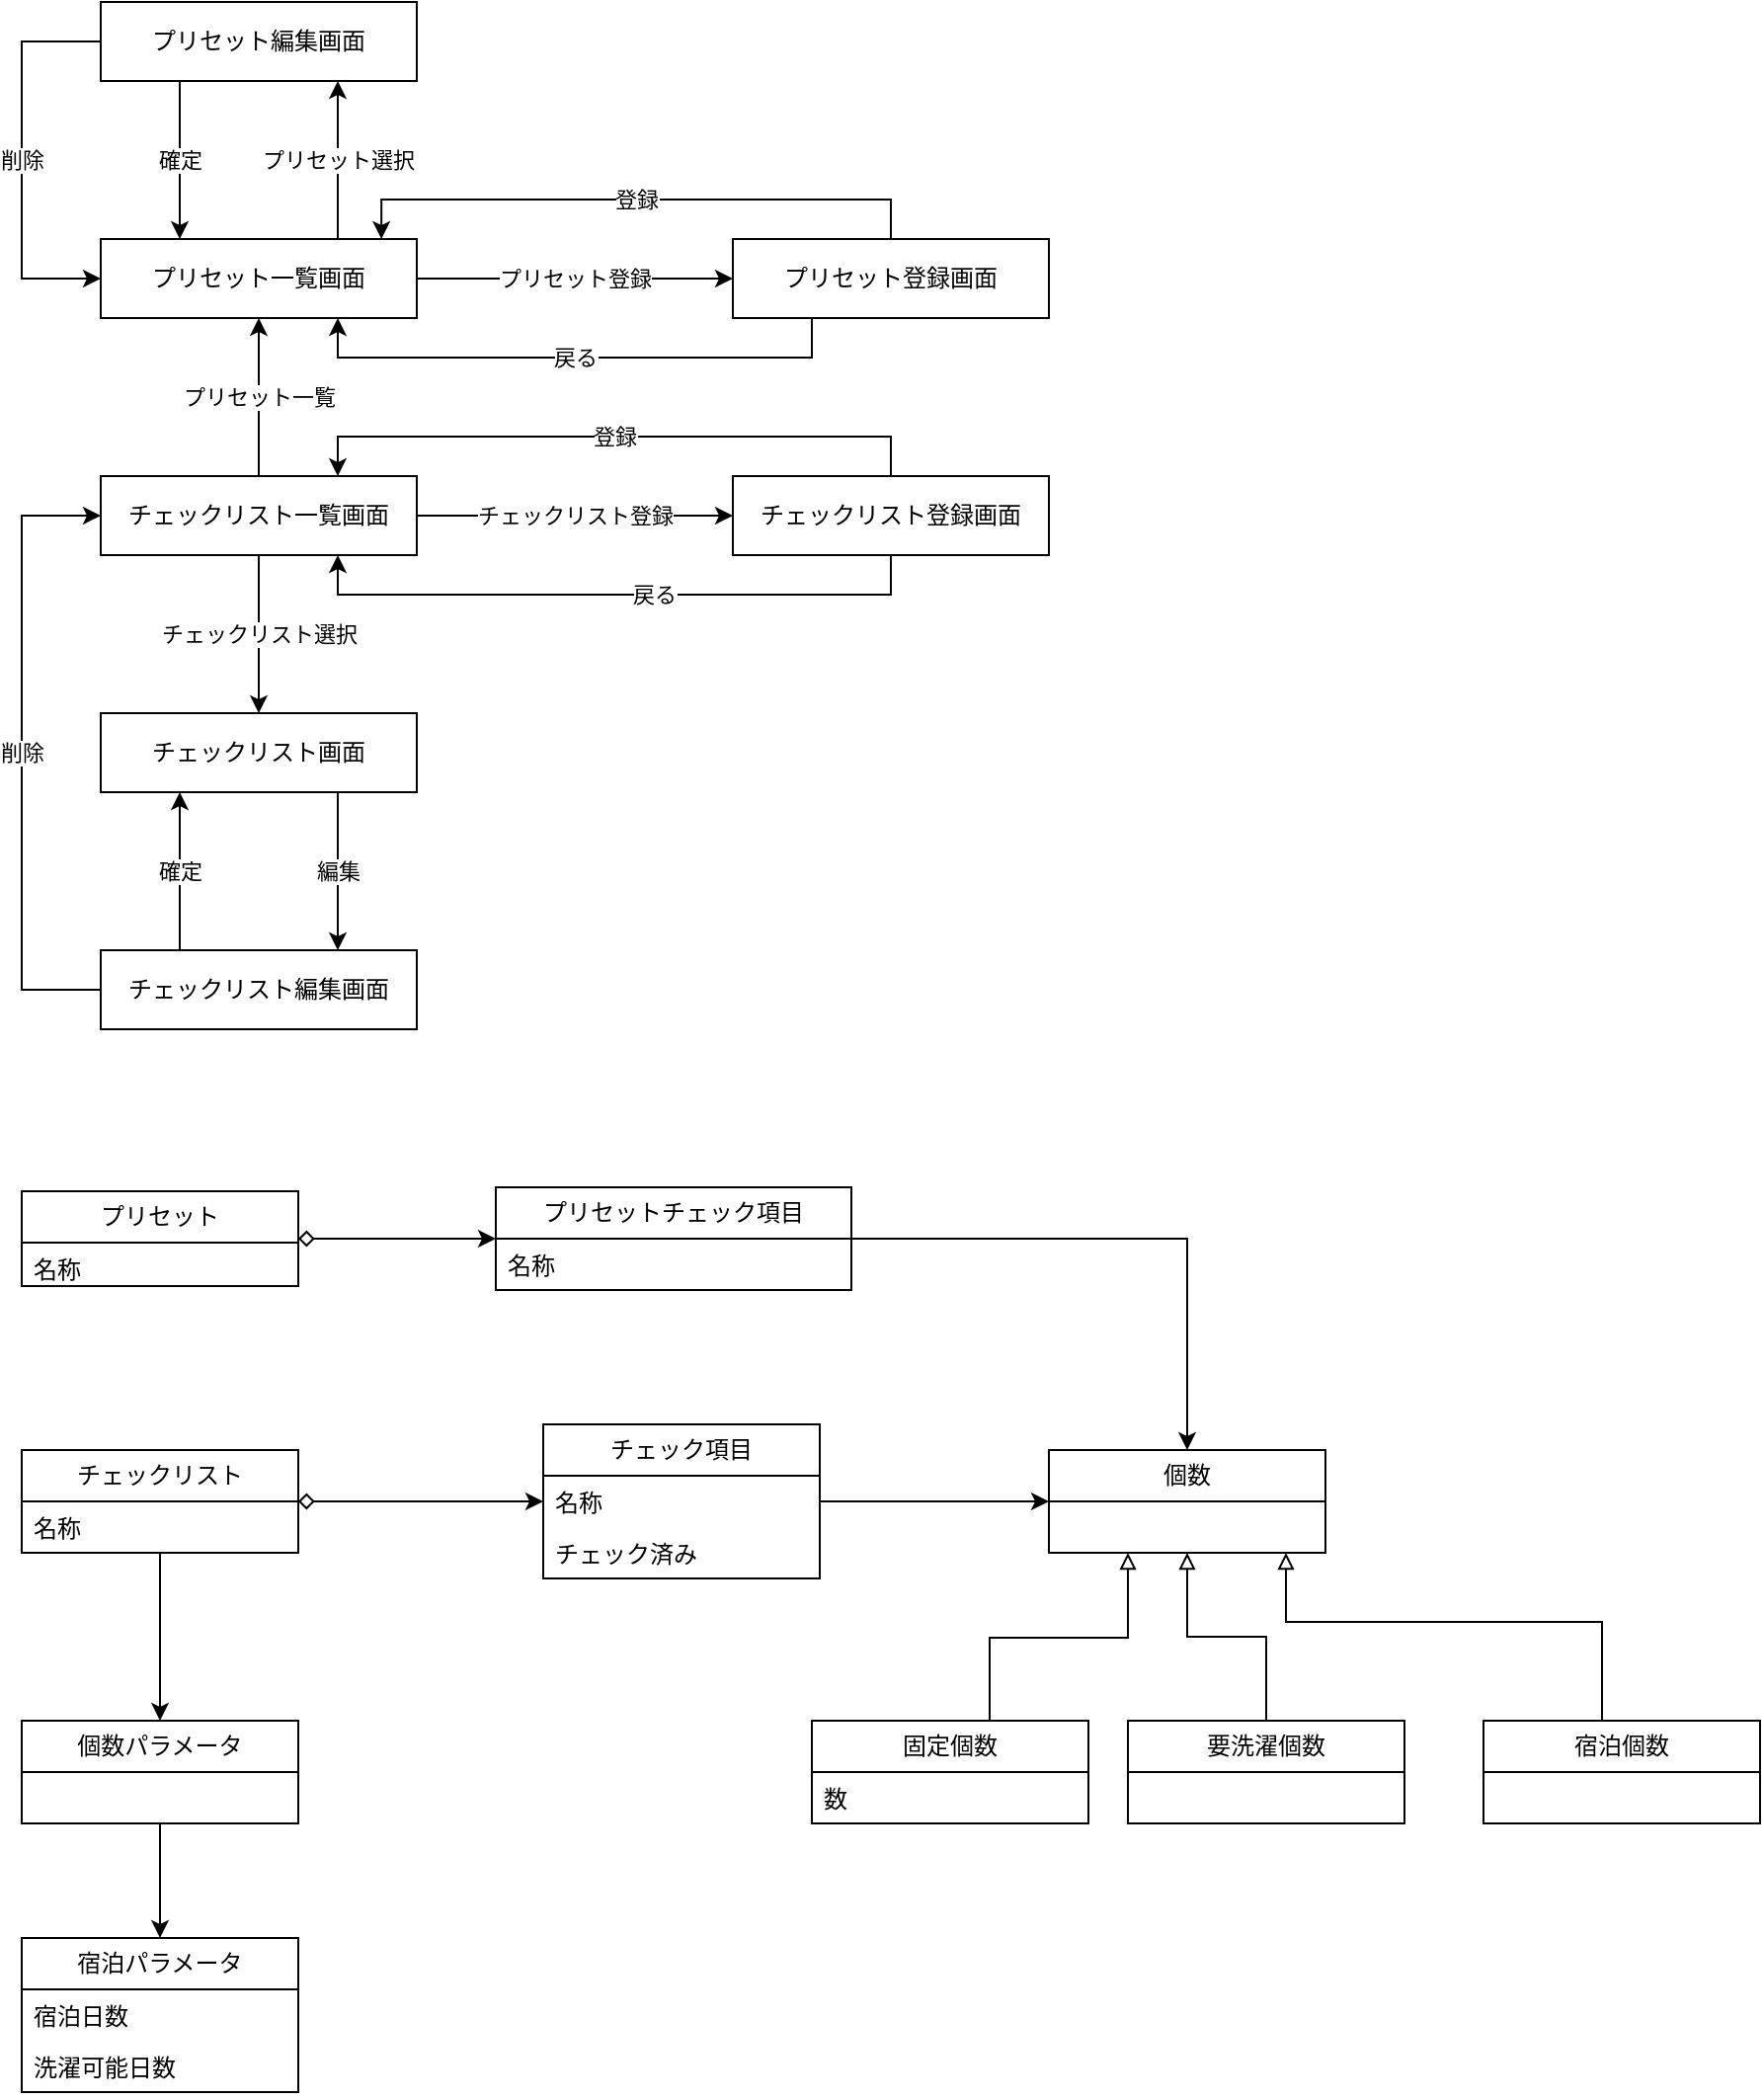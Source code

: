 <mxfile version="24.7.5">
  <diagram name="ページ1" id="VfS0QVDBZoZt-aGweJPN">
    <mxGraphModel dx="1674" dy="884" grid="1" gridSize="10" guides="1" tooltips="1" connect="1" arrows="1" fold="1" page="1" pageScale="1" pageWidth="827" pageHeight="1169" math="0" shadow="0">
      <root>
        <mxCell id="0" />
        <mxCell id="1" parent="0" />
        <mxCell id="1aMSceZ04ngQwmh2lVxP-3" value="チェックリスト登録" style="edgeStyle=orthogonalEdgeStyle;rounded=0;orthogonalLoop=1;jettySize=auto;html=1;" parent="1" source="1aMSceZ04ngQwmh2lVxP-1" target="1aMSceZ04ngQwmh2lVxP-2" edge="1">
          <mxGeometry relative="1" as="geometry" />
        </mxCell>
        <mxCell id="1aMSceZ04ngQwmh2lVxP-5" value="チェックリスト選択" style="edgeStyle=orthogonalEdgeStyle;rounded=0;orthogonalLoop=1;jettySize=auto;html=1;entryX=0.5;entryY=0;entryDx=0;entryDy=0;" parent="1" source="1aMSceZ04ngQwmh2lVxP-1" target="1aMSceZ04ngQwmh2lVxP-4" edge="1">
          <mxGeometry relative="1" as="geometry" />
        </mxCell>
        <mxCell id="1aMSceZ04ngQwmh2lVxP-12" value="プリセット一覧" style="edgeStyle=orthogonalEdgeStyle;rounded=0;orthogonalLoop=1;jettySize=auto;html=1;entryX=0.5;entryY=1;entryDx=0;entryDy=0;" parent="1" source="1aMSceZ04ngQwmh2lVxP-1" target="1aMSceZ04ngQwmh2lVxP-11" edge="1">
          <mxGeometry relative="1" as="geometry" />
        </mxCell>
        <mxCell id="1aMSceZ04ngQwmh2lVxP-1" value="チェックリスト一覧画面" style="rounded=0;whiteSpace=wrap;html=1;" parent="1" vertex="1">
          <mxGeometry x="120" y="280" width="160" height="40" as="geometry" />
        </mxCell>
        <mxCell id="1aMSceZ04ngQwmh2lVxP-16" value="戻る" style="edgeStyle=orthogonalEdgeStyle;rounded=0;orthogonalLoop=1;jettySize=auto;html=1;entryX=0.75;entryY=1;entryDx=0;entryDy=0;exitX=0.25;exitY=1;exitDx=0;exitDy=0;" parent="1" source="1aMSceZ04ngQwmh2lVxP-2" target="1aMSceZ04ngQwmh2lVxP-1" edge="1">
          <mxGeometry relative="1" as="geometry">
            <Array as="points">
              <mxPoint x="520" y="320" />
              <mxPoint x="520" y="340" />
              <mxPoint x="240" y="340" />
            </Array>
          </mxGeometry>
        </mxCell>
        <mxCell id="1aMSceZ04ngQwmh2lVxP-2" value="チェックリスト登録画面" style="rounded=0;whiteSpace=wrap;html=1;" parent="1" vertex="1">
          <mxGeometry x="440" y="280" width="160" height="40" as="geometry" />
        </mxCell>
        <mxCell id="1aMSceZ04ngQwmh2lVxP-6" value="削除" style="edgeStyle=orthogonalEdgeStyle;rounded=0;orthogonalLoop=1;jettySize=auto;html=1;entryX=0;entryY=0.5;entryDx=0;entryDy=0;exitX=0;exitY=0.5;exitDx=0;exitDy=0;" parent="1" source="1aMSceZ04ngQwmh2lVxP-8" target="1aMSceZ04ngQwmh2lVxP-1" edge="1">
          <mxGeometry relative="1" as="geometry">
            <Array as="points">
              <mxPoint x="80" y="540" />
              <mxPoint x="80" y="300" />
            </Array>
          </mxGeometry>
        </mxCell>
        <mxCell id="1aMSceZ04ngQwmh2lVxP-9" value="編集" style="edgeStyle=orthogonalEdgeStyle;rounded=0;orthogonalLoop=1;jettySize=auto;html=1;entryX=0.75;entryY=0;entryDx=0;entryDy=0;exitX=0.75;exitY=1;exitDx=0;exitDy=0;" parent="1" source="1aMSceZ04ngQwmh2lVxP-4" target="1aMSceZ04ngQwmh2lVxP-8" edge="1">
          <mxGeometry relative="1" as="geometry">
            <Array as="points" />
          </mxGeometry>
        </mxCell>
        <mxCell id="1aMSceZ04ngQwmh2lVxP-4" value="チェックリスト画面" style="rounded=0;whiteSpace=wrap;html=1;" parent="1" vertex="1">
          <mxGeometry x="120" y="400" width="160" height="40" as="geometry" />
        </mxCell>
        <mxCell id="1aMSceZ04ngQwmh2lVxP-10" value="確定" style="edgeStyle=orthogonalEdgeStyle;rounded=0;orthogonalLoop=1;jettySize=auto;html=1;entryX=0.25;entryY=1;entryDx=0;entryDy=0;exitX=0.25;exitY=0;exitDx=0;exitDy=0;" parent="1" source="1aMSceZ04ngQwmh2lVxP-8" target="1aMSceZ04ngQwmh2lVxP-4" edge="1">
          <mxGeometry relative="1" as="geometry">
            <mxPoint x="200" y="510" as="targetPoint" />
          </mxGeometry>
        </mxCell>
        <mxCell id="1aMSceZ04ngQwmh2lVxP-8" value="チェックリスト編集画面" style="rounded=0;whiteSpace=wrap;html=1;" parent="1" vertex="1">
          <mxGeometry x="120" y="520" width="160" height="40" as="geometry" />
        </mxCell>
        <mxCell id="1aMSceZ04ngQwmh2lVxP-14" value="プリセット登録" style="edgeStyle=orthogonalEdgeStyle;rounded=0;orthogonalLoop=1;jettySize=auto;html=1;entryX=0;entryY=0.5;entryDx=0;entryDy=0;" parent="1" source="1aMSceZ04ngQwmh2lVxP-11" target="1aMSceZ04ngQwmh2lVxP-13" edge="1">
          <mxGeometry relative="1" as="geometry" />
        </mxCell>
        <mxCell id="1aMSceZ04ngQwmh2lVxP-20" value="プリセット選択" style="edgeStyle=orthogonalEdgeStyle;rounded=0;orthogonalLoop=1;jettySize=auto;html=1;entryX=0.75;entryY=1;entryDx=0;entryDy=0;exitX=0.75;exitY=0;exitDx=0;exitDy=0;" parent="1" source="1aMSceZ04ngQwmh2lVxP-11" target="1aMSceZ04ngQwmh2lVxP-19" edge="1">
          <mxGeometry relative="1" as="geometry">
            <Array as="points" />
          </mxGeometry>
        </mxCell>
        <mxCell id="1aMSceZ04ngQwmh2lVxP-11" value="プリセット一覧画面" style="rounded=0;whiteSpace=wrap;html=1;" parent="1" vertex="1">
          <mxGeometry x="120" y="160" width="160" height="40" as="geometry" />
        </mxCell>
        <mxCell id="1aMSceZ04ngQwmh2lVxP-18" value="戻る" style="edgeStyle=orthogonalEdgeStyle;rounded=0;orthogonalLoop=1;jettySize=auto;html=1;entryX=0.75;entryY=1;entryDx=0;entryDy=0;exitX=0.25;exitY=1;exitDx=0;exitDy=0;" parent="1" source="1aMSceZ04ngQwmh2lVxP-13" target="1aMSceZ04ngQwmh2lVxP-11" edge="1">
          <mxGeometry relative="1" as="geometry" />
        </mxCell>
        <mxCell id="1aMSceZ04ngQwmh2lVxP-13" value="プリセット登録画面" style="rounded=0;whiteSpace=wrap;html=1;" parent="1" vertex="1">
          <mxGeometry x="440" y="160" width="160" height="40" as="geometry" />
        </mxCell>
        <mxCell id="1aMSceZ04ngQwmh2lVxP-15" value="登録" style="edgeStyle=orthogonalEdgeStyle;rounded=0;orthogonalLoop=1;jettySize=auto;html=1;entryX=0.75;entryY=0;entryDx=0;entryDy=0;" parent="1" source="1aMSceZ04ngQwmh2lVxP-2" target="1aMSceZ04ngQwmh2lVxP-1" edge="1">
          <mxGeometry relative="1" as="geometry">
            <Array as="points">
              <mxPoint x="520" y="260" />
              <mxPoint x="240" y="260" />
            </Array>
          </mxGeometry>
        </mxCell>
        <mxCell id="1aMSceZ04ngQwmh2lVxP-17" value="登録" style="edgeStyle=orthogonalEdgeStyle;rounded=0;orthogonalLoop=1;jettySize=auto;html=1;entryX=0.888;entryY=0;entryDx=0;entryDy=0;entryPerimeter=0;" parent="1" source="1aMSceZ04ngQwmh2lVxP-13" target="1aMSceZ04ngQwmh2lVxP-11" edge="1">
          <mxGeometry relative="1" as="geometry">
            <Array as="points">
              <mxPoint x="520" y="140" />
              <mxPoint x="262" y="140" />
            </Array>
          </mxGeometry>
        </mxCell>
        <mxCell id="1aMSceZ04ngQwmh2lVxP-21" value="確定" style="edgeStyle=orthogonalEdgeStyle;rounded=0;orthogonalLoop=1;jettySize=auto;html=1;entryX=0.25;entryY=0;entryDx=0;entryDy=0;exitX=0.25;exitY=1;exitDx=0;exitDy=0;" parent="1" source="1aMSceZ04ngQwmh2lVxP-19" target="1aMSceZ04ngQwmh2lVxP-11" edge="1">
          <mxGeometry relative="1" as="geometry" />
        </mxCell>
        <mxCell id="1aMSceZ04ngQwmh2lVxP-22" value="削除" style="edgeStyle=orthogonalEdgeStyle;rounded=0;orthogonalLoop=1;jettySize=auto;html=1;entryX=0;entryY=0.5;entryDx=0;entryDy=0;" parent="1" source="1aMSceZ04ngQwmh2lVxP-19" target="1aMSceZ04ngQwmh2lVxP-11" edge="1">
          <mxGeometry relative="1" as="geometry">
            <Array as="points">
              <mxPoint x="80" y="60" />
              <mxPoint x="80" y="180" />
            </Array>
          </mxGeometry>
        </mxCell>
        <mxCell id="1aMSceZ04ngQwmh2lVxP-19" value="プリセット編集画面" style="rounded=0;whiteSpace=wrap;html=1;" parent="1" vertex="1">
          <mxGeometry x="120" y="40" width="160" height="40" as="geometry" />
        </mxCell>
        <mxCell id="1aMSceZ04ngQwmh2lVxP-84" style="edgeStyle=orthogonalEdgeStyle;rounded=0;orthogonalLoop=1;jettySize=auto;html=1;entryX=0.5;entryY=0;entryDx=0;entryDy=0;" parent="1" source="1aMSceZ04ngQwmh2lVxP-27" target="1aMSceZ04ngQwmh2lVxP-61" edge="1">
          <mxGeometry relative="1" as="geometry" />
        </mxCell>
        <mxCell id="1aMSceZ04ngQwmh2lVxP-27" value="チェックリスト" style="swimlane;fontStyle=0;childLayout=stackLayout;horizontal=1;startSize=26;fillColor=none;horizontalStack=0;resizeParent=1;resizeParentMax=0;resizeLast=0;collapsible=1;marginBottom=0;whiteSpace=wrap;html=1;" parent="1" vertex="1">
          <mxGeometry x="80" y="773" width="140" height="52" as="geometry">
            <mxRectangle x="80" y="640" width="120" height="30" as="alternateBounds" />
          </mxGeometry>
        </mxCell>
        <mxCell id="1aMSceZ04ngQwmh2lVxP-29" value="名称" style="text;strokeColor=none;fillColor=none;align=left;verticalAlign=top;spacingLeft=4;spacingRight=4;overflow=hidden;rotatable=0;points=[[0,0.5],[1,0.5]];portConstraint=eastwest;whiteSpace=wrap;html=1;" parent="1aMSceZ04ngQwmh2lVxP-27" vertex="1">
          <mxGeometry y="26" width="140" height="26" as="geometry" />
        </mxCell>
        <mxCell id="1aMSceZ04ngQwmh2lVxP-57" style="edgeStyle=orthogonalEdgeStyle;rounded=0;orthogonalLoop=1;jettySize=auto;html=1;" parent="1" source="1aMSceZ04ngQwmh2lVxP-31" target="1aMSceZ04ngQwmh2lVxP-46" edge="1">
          <mxGeometry relative="1" as="geometry" />
        </mxCell>
        <mxCell id="1aMSceZ04ngQwmh2lVxP-31" value="チェック項目" style="swimlane;fontStyle=0;childLayout=stackLayout;horizontal=1;startSize=26;fillColor=none;horizontalStack=0;resizeParent=1;resizeParentMax=0;resizeLast=0;collapsible=1;marginBottom=0;whiteSpace=wrap;html=1;" parent="1" vertex="1">
          <mxGeometry x="344" y="760" width="140" height="78" as="geometry" />
        </mxCell>
        <mxCell id="1aMSceZ04ngQwmh2lVxP-32" value="名称" style="text;strokeColor=none;fillColor=none;align=left;verticalAlign=top;spacingLeft=4;spacingRight=4;overflow=hidden;rotatable=0;points=[[0,0.5],[1,0.5]];portConstraint=eastwest;whiteSpace=wrap;html=1;" parent="1aMSceZ04ngQwmh2lVxP-31" vertex="1">
          <mxGeometry y="26" width="140" height="26" as="geometry" />
        </mxCell>
        <mxCell id="1aMSceZ04ngQwmh2lVxP-58" value="チェック済み" style="text;strokeColor=none;fillColor=none;align=left;verticalAlign=top;spacingLeft=4;spacingRight=4;overflow=hidden;rotatable=0;points=[[0,0.5],[1,0.5]];portConstraint=eastwest;whiteSpace=wrap;html=1;" parent="1aMSceZ04ngQwmh2lVxP-31" vertex="1">
          <mxGeometry y="52" width="140" height="26" as="geometry" />
        </mxCell>
        <mxCell id="1aMSceZ04ngQwmh2lVxP-37" style="edgeStyle=orthogonalEdgeStyle;rounded=0;orthogonalLoop=1;jettySize=auto;html=1;startArrow=diamond;startFill=0;" parent="1" source="1aMSceZ04ngQwmh2lVxP-27" target="1aMSceZ04ngQwmh2lVxP-31" edge="1">
          <mxGeometry relative="1" as="geometry" />
        </mxCell>
        <mxCell id="1aMSceZ04ngQwmh2lVxP-46" value="個数" style="swimlane;fontStyle=0;childLayout=stackLayout;horizontal=1;startSize=26;fillColor=none;horizontalStack=0;resizeParent=1;resizeParentMax=0;resizeLast=0;collapsible=1;marginBottom=0;whiteSpace=wrap;html=1;" parent="1" vertex="1">
          <mxGeometry x="600" y="773" width="140" height="52" as="geometry" />
        </mxCell>
        <mxCell id="1aMSceZ04ngQwmh2lVxP-52" style="edgeStyle=orthogonalEdgeStyle;rounded=0;orthogonalLoop=1;jettySize=auto;html=1;endArrow=block;endFill=0;" parent="1" source="1aMSceZ04ngQwmh2lVxP-50" target="1aMSceZ04ngQwmh2lVxP-46" edge="1">
          <mxGeometry relative="1" as="geometry">
            <Array as="points">
              <mxPoint x="570" y="868" />
              <mxPoint x="640" y="868" />
            </Array>
          </mxGeometry>
        </mxCell>
        <mxCell id="1aMSceZ04ngQwmh2lVxP-50" value="固定個数" style="swimlane;fontStyle=0;childLayout=stackLayout;horizontal=1;startSize=26;fillColor=none;horizontalStack=0;resizeParent=1;resizeParentMax=0;resizeLast=0;collapsible=1;marginBottom=0;whiteSpace=wrap;html=1;" parent="1" vertex="1">
          <mxGeometry x="480" y="910" width="140" height="52" as="geometry">
            <mxRectangle x="530" y="790" width="80" height="30" as="alternateBounds" />
          </mxGeometry>
        </mxCell>
        <mxCell id="1aMSceZ04ngQwmh2lVxP-85" value="数" style="text;strokeColor=none;fillColor=none;align=left;verticalAlign=top;spacingLeft=4;spacingRight=4;overflow=hidden;rotatable=0;points=[[0,0.5],[1,0.5]];portConstraint=eastwest;whiteSpace=wrap;html=1;" parent="1aMSceZ04ngQwmh2lVxP-50" vertex="1">
          <mxGeometry y="26" width="140" height="26" as="geometry" />
        </mxCell>
        <mxCell id="1aMSceZ04ngQwmh2lVxP-60" style="edgeStyle=orthogonalEdgeStyle;rounded=0;orthogonalLoop=1;jettySize=auto;html=1;endArrow=block;endFill=0;" parent="1" source="1aMSceZ04ngQwmh2lVxP-59" target="1aMSceZ04ngQwmh2lVxP-46" edge="1">
          <mxGeometry relative="1" as="geometry">
            <mxPoint x="765" y="940" as="targetPoint" />
          </mxGeometry>
        </mxCell>
        <mxCell id="1aMSceZ04ngQwmh2lVxP-59" value="要洗濯個数" style="swimlane;fontStyle=0;childLayout=stackLayout;horizontal=1;startSize=26;fillColor=none;horizontalStack=0;resizeParent=1;resizeParentMax=0;resizeLast=0;collapsible=1;marginBottom=0;whiteSpace=wrap;html=1;" parent="1" vertex="1">
          <mxGeometry x="640" y="910" width="140" height="52" as="geometry">
            <mxRectangle x="640" y="790" width="90" height="30" as="alternateBounds" />
          </mxGeometry>
        </mxCell>
        <mxCell id="1aMSceZ04ngQwmh2lVxP-82" style="edgeStyle=orthogonalEdgeStyle;rounded=0;orthogonalLoop=1;jettySize=auto;html=1;" parent="1" source="1aMSceZ04ngQwmh2lVxP-61" target="1aMSceZ04ngQwmh2lVxP-78" edge="1">
          <mxGeometry relative="1" as="geometry" />
        </mxCell>
        <mxCell id="1aMSceZ04ngQwmh2lVxP-61" value="個数パラメータ" style="swimlane;fontStyle=0;childLayout=stackLayout;horizontal=1;startSize=26;fillColor=none;horizontalStack=0;resizeParent=1;resizeParentMax=0;resizeLast=0;collapsible=1;marginBottom=0;whiteSpace=wrap;html=1;" parent="1" vertex="1">
          <mxGeometry x="80" y="910" width="140" height="52" as="geometry">
            <mxRectangle x="590" y="890" width="120" height="30" as="alternateBounds" />
          </mxGeometry>
        </mxCell>
        <mxCell id="1aMSceZ04ngQwmh2lVxP-71" style="edgeStyle=orthogonalEdgeStyle;rounded=0;orthogonalLoop=1;jettySize=auto;html=1;endArrow=block;endFill=0;" parent="1" source="1aMSceZ04ngQwmh2lVxP-70" target="1aMSceZ04ngQwmh2lVxP-46" edge="1">
          <mxGeometry relative="1" as="geometry">
            <Array as="points">
              <mxPoint x="880" y="860" />
              <mxPoint x="720" y="860" />
            </Array>
          </mxGeometry>
        </mxCell>
        <mxCell id="1aMSceZ04ngQwmh2lVxP-70" value="宿泊個数" style="swimlane;fontStyle=0;childLayout=stackLayout;horizontal=1;startSize=26;fillColor=none;horizontalStack=0;resizeParent=1;resizeParentMax=0;resizeLast=0;collapsible=1;marginBottom=0;whiteSpace=wrap;html=1;" parent="1" vertex="1">
          <mxGeometry x="820" y="910" width="140" height="52" as="geometry">
            <mxRectangle x="820" y="790" width="90" height="30" as="alternateBounds" />
          </mxGeometry>
        </mxCell>
        <mxCell id="1aMSceZ04ngQwmh2lVxP-78" value="宿泊パラメータ" style="swimlane;fontStyle=0;childLayout=stackLayout;horizontal=1;startSize=26;fillColor=none;horizontalStack=0;resizeParent=1;resizeParentMax=0;resizeLast=0;collapsible=1;marginBottom=0;whiteSpace=wrap;html=1;" parent="1" vertex="1">
          <mxGeometry x="80" y="1020" width="140" height="78" as="geometry" />
        </mxCell>
        <mxCell id="1aMSceZ04ngQwmh2lVxP-79" value="宿泊日数" style="text;strokeColor=none;fillColor=none;align=left;verticalAlign=top;spacingLeft=4;spacingRight=4;overflow=hidden;rotatable=0;points=[[0,0.5],[1,0.5]];portConstraint=eastwest;whiteSpace=wrap;html=1;" parent="1aMSceZ04ngQwmh2lVxP-78" vertex="1">
          <mxGeometry y="26" width="140" height="26" as="geometry" />
        </mxCell>
        <mxCell id="1aMSceZ04ngQwmh2lVxP-80" value="洗濯可能日数" style="text;strokeColor=none;fillColor=none;align=left;verticalAlign=top;spacingLeft=4;spacingRight=4;overflow=hidden;rotatable=0;points=[[0,0.5],[1,0.5]];portConstraint=eastwest;whiteSpace=wrap;html=1;" parent="1aMSceZ04ngQwmh2lVxP-78" vertex="1">
          <mxGeometry y="52" width="140" height="26" as="geometry" />
        </mxCell>
        <mxCell id="1aMSceZ04ngQwmh2lVxP-93" style="edgeStyle=orthogonalEdgeStyle;rounded=0;orthogonalLoop=1;jettySize=auto;html=1;startArrow=diamond;startFill=0;" parent="1" source="1aMSceZ04ngQwmh2lVxP-86" target="1aMSceZ04ngQwmh2lVxP-90" edge="1">
          <mxGeometry relative="1" as="geometry" />
        </mxCell>
        <mxCell id="1aMSceZ04ngQwmh2lVxP-86" value="プリセット" style="swimlane;fontStyle=0;childLayout=stackLayout;horizontal=1;startSize=26;fillColor=none;horizontalStack=0;resizeParent=1;resizeParentMax=0;resizeLast=0;collapsible=1;marginBottom=0;whiteSpace=wrap;html=1;" parent="1" vertex="1">
          <mxGeometry x="80" y="642" width="140" height="48" as="geometry" />
        </mxCell>
        <mxCell id="1aMSceZ04ngQwmh2lVxP-87" value="名称" style="text;strokeColor=none;fillColor=none;align=left;verticalAlign=top;spacingLeft=4;spacingRight=4;overflow=hidden;rotatable=0;points=[[0,0.5],[1,0.5]];portConstraint=eastwest;whiteSpace=wrap;html=1;" parent="1aMSceZ04ngQwmh2lVxP-86" vertex="1">
          <mxGeometry y="26" width="140" height="22" as="geometry" />
        </mxCell>
        <mxCell id="1aMSceZ04ngQwmh2lVxP-94" style="edgeStyle=orthogonalEdgeStyle;rounded=0;orthogonalLoop=1;jettySize=auto;html=1;" parent="1" source="1aMSceZ04ngQwmh2lVxP-90" target="1aMSceZ04ngQwmh2lVxP-46" edge="1">
          <mxGeometry relative="1" as="geometry" />
        </mxCell>
        <mxCell id="1aMSceZ04ngQwmh2lVxP-90" value="プリセットチェック項目" style="swimlane;fontStyle=0;childLayout=stackLayout;horizontal=1;startSize=26;fillColor=none;horizontalStack=0;resizeParent=1;resizeParentMax=0;resizeLast=0;collapsible=1;marginBottom=0;whiteSpace=wrap;html=1;" parent="1" vertex="1">
          <mxGeometry x="320" y="640" width="180" height="52" as="geometry" />
        </mxCell>
        <mxCell id="1aMSceZ04ngQwmh2lVxP-91" value="名称" style="text;strokeColor=none;fillColor=none;align=left;verticalAlign=top;spacingLeft=4;spacingRight=4;overflow=hidden;rotatable=0;points=[[0,0.5],[1,0.5]];portConstraint=eastwest;whiteSpace=wrap;html=1;" parent="1aMSceZ04ngQwmh2lVxP-90" vertex="1">
          <mxGeometry y="26" width="180" height="26" as="geometry" />
        </mxCell>
      </root>
    </mxGraphModel>
  </diagram>
</mxfile>
